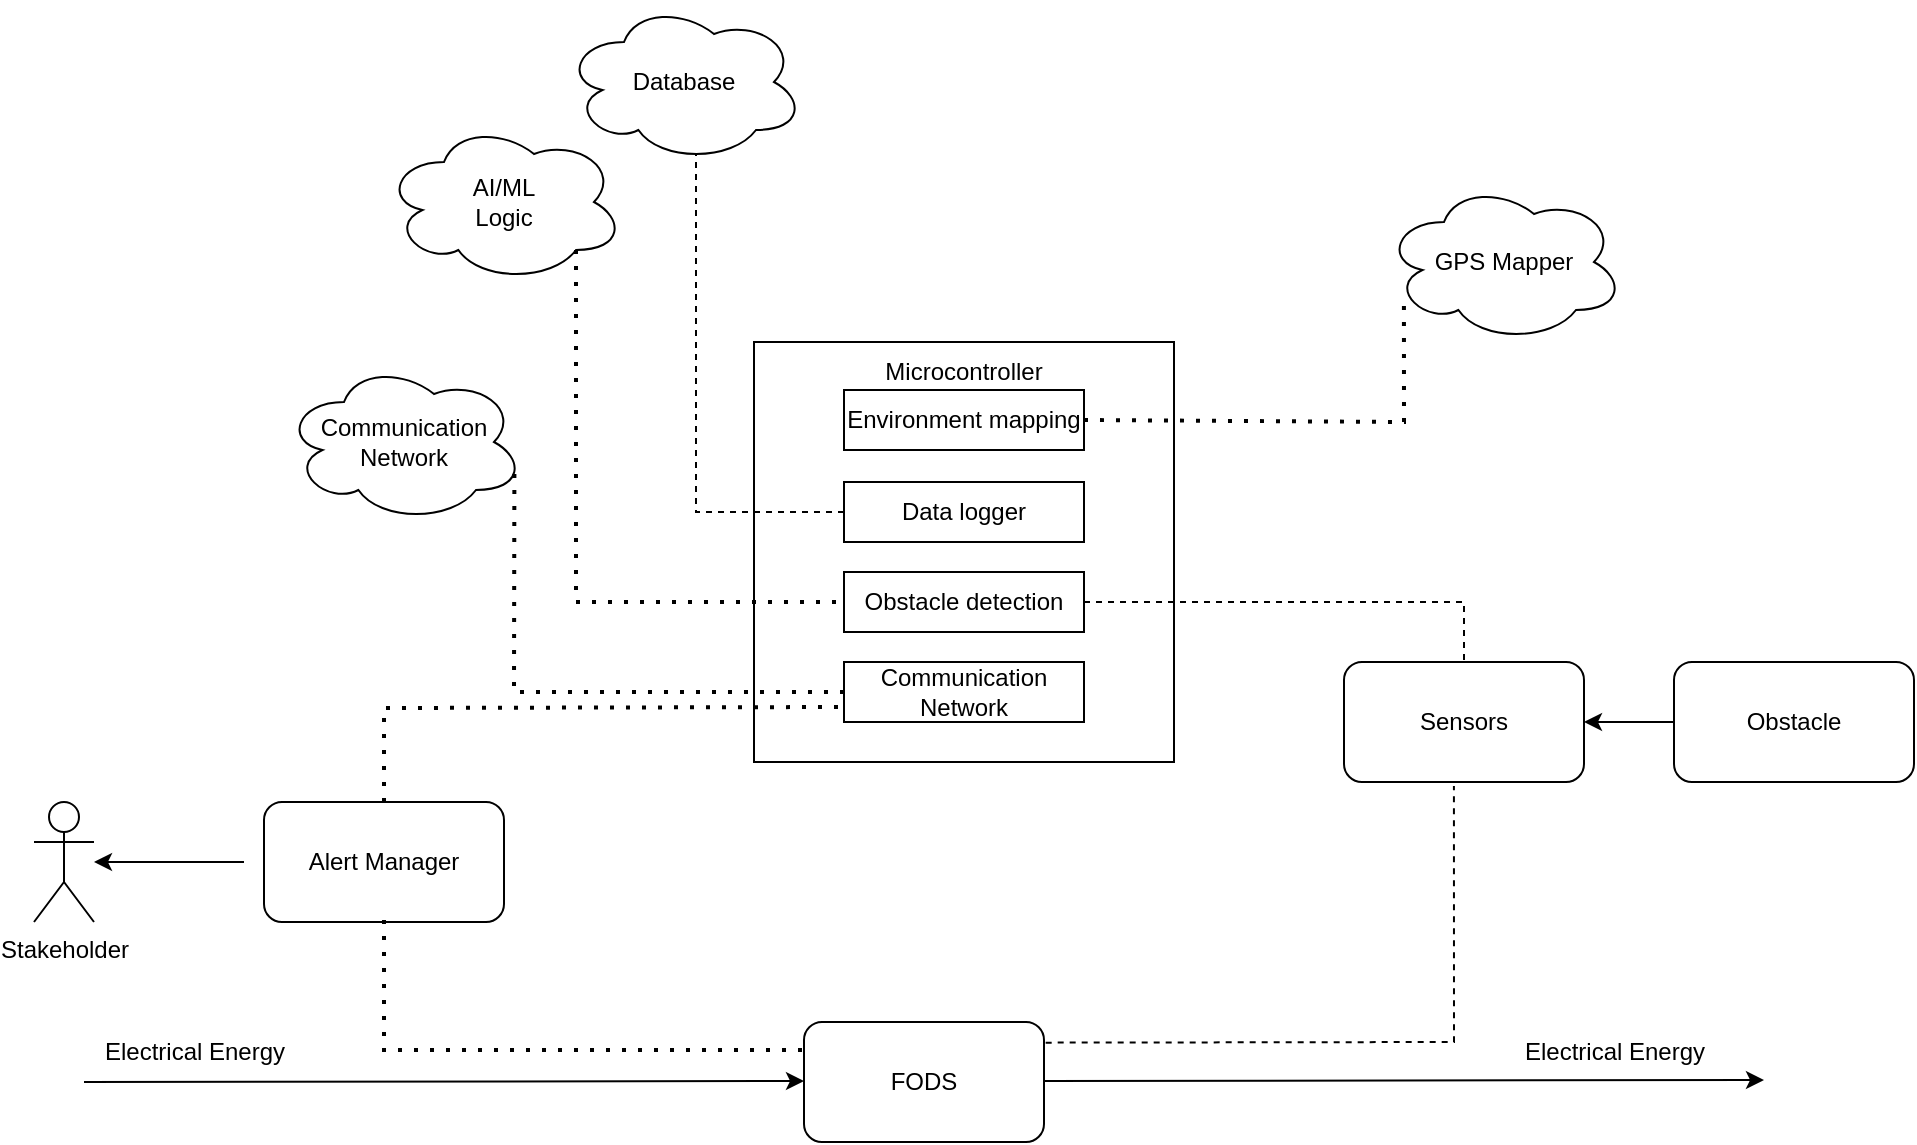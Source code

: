 <mxfile version="24.5.4" type="device">
  <diagram name="Page-1" id="86ppqP7SXF_7jWmYhEEW">
    <mxGraphModel dx="1050" dy="491" grid="1" gridSize="10" guides="1" tooltips="1" connect="1" arrows="1" fold="1" page="1" pageScale="1" pageWidth="850" pageHeight="1100" math="0" shadow="0">
      <root>
        <mxCell id="0" />
        <mxCell id="1" parent="0" />
        <mxCell id="6nUPle8mx3s91zc0t7p0-1" value="FODS" style="rounded=1;whiteSpace=wrap;html=1;" parent="1" vertex="1">
          <mxGeometry x="780" y="740" width="120" height="60" as="geometry" />
        </mxCell>
        <mxCell id="6nUPle8mx3s91zc0t7p0-2" value="" style="endArrow=classic;html=1;rounded=0;" parent="1" edge="1">
          <mxGeometry width="50" height="50" relative="1" as="geometry">
            <mxPoint x="420" y="770" as="sourcePoint" />
            <mxPoint x="780" y="769.5" as="targetPoint" />
          </mxGeometry>
        </mxCell>
        <mxCell id="6nUPle8mx3s91zc0t7p0-3" value="Electrical Energy" style="text;html=1;align=center;verticalAlign=middle;resizable=0;points=[];autosize=1;strokeColor=none;fillColor=none;" parent="1" vertex="1">
          <mxGeometry x="420" y="740" width="110" height="30" as="geometry" />
        </mxCell>
        <mxCell id="6nUPle8mx3s91zc0t7p0-4" value="" style="endArrow=classic;html=1;rounded=0;" parent="1" edge="1">
          <mxGeometry width="50" height="50" relative="1" as="geometry">
            <mxPoint x="900" y="769.5" as="sourcePoint" />
            <mxPoint x="1260" y="769" as="targetPoint" />
          </mxGeometry>
        </mxCell>
        <mxCell id="6nUPle8mx3s91zc0t7p0-5" value="Electrical Energy" style="text;html=1;align=center;verticalAlign=middle;resizable=0;points=[];autosize=1;strokeColor=none;fillColor=none;" parent="1" vertex="1">
          <mxGeometry x="1130" y="740" width="110" height="30" as="geometry" />
        </mxCell>
        <mxCell id="6nUPle8mx3s91zc0t7p0-6" value="Sensors" style="rounded=1;whiteSpace=wrap;html=1;" parent="1" vertex="1">
          <mxGeometry x="1050" y="560" width="120" height="60" as="geometry" />
        </mxCell>
        <mxCell id="6nUPle8mx3s91zc0t7p0-9" value="Obstacle" style="rounded=1;whiteSpace=wrap;html=1;" parent="1" vertex="1">
          <mxGeometry x="1215" y="560" width="120" height="60" as="geometry" />
        </mxCell>
        <mxCell id="6nUPle8mx3s91zc0t7p0-10" value="" style="whiteSpace=wrap;html=1;aspect=fixed;" parent="1" vertex="1">
          <mxGeometry x="755" y="400" width="210" height="210" as="geometry" />
        </mxCell>
        <mxCell id="6nUPle8mx3s91zc0t7p0-11" value="Environment mapping" style="rounded=0;whiteSpace=wrap;html=1;" parent="1" vertex="1">
          <mxGeometry x="800" y="424" width="120" height="30" as="geometry" />
        </mxCell>
        <mxCell id="6nUPle8mx3s91zc0t7p0-12" value="Data logger" style="rounded=0;whiteSpace=wrap;html=1;" parent="1" vertex="1">
          <mxGeometry x="800" y="470" width="120" height="30" as="geometry" />
        </mxCell>
        <mxCell id="6nUPle8mx3s91zc0t7p0-13" value="Obstacle detection" style="rounded=0;whiteSpace=wrap;html=1;" parent="1" vertex="1">
          <mxGeometry x="800" y="515" width="120" height="30" as="geometry" />
        </mxCell>
        <mxCell id="6nUPle8mx3s91zc0t7p0-14" value="Communication Network" style="rounded=0;whiteSpace=wrap;html=1;" parent="1" vertex="1">
          <mxGeometry x="800" y="560" width="120" height="30" as="geometry" />
        </mxCell>
        <mxCell id="6nUPle8mx3s91zc0t7p0-15" value="GPS Mapper" style="ellipse;shape=cloud;whiteSpace=wrap;html=1;" parent="1" vertex="1">
          <mxGeometry x="1070" y="320" width="120" height="80" as="geometry" />
        </mxCell>
        <mxCell id="6nUPle8mx3s91zc0t7p0-17" value="&lt;div&gt;AI/ML&lt;/div&gt;&lt;div&gt;Logic&lt;br&gt;&lt;/div&gt;" style="ellipse;shape=cloud;whiteSpace=wrap;html=1;" parent="1" vertex="1">
          <mxGeometry x="570" y="290" width="120" height="80" as="geometry" />
        </mxCell>
        <mxCell id="6nUPle8mx3s91zc0t7p0-18" value="&lt;div&gt;Communication &lt;br&gt;&lt;/div&gt;&lt;div&gt;Network&lt;br&gt;&lt;/div&gt;" style="ellipse;shape=cloud;whiteSpace=wrap;html=1;" parent="1" vertex="1">
          <mxGeometry x="520" y="410" width="120" height="80" as="geometry" />
        </mxCell>
        <mxCell id="6nUPle8mx3s91zc0t7p0-19" value="Microcontroller" style="text;html=1;align=center;verticalAlign=middle;whiteSpace=wrap;rounded=0;" parent="1" vertex="1">
          <mxGeometry x="830" y="400" width="60" height="30" as="geometry" />
        </mxCell>
        <mxCell id="6nUPle8mx3s91zc0t7p0-20" value="Alert Manager" style="rounded=1;whiteSpace=wrap;html=1;" parent="1" vertex="1">
          <mxGeometry x="510" y="630" width="120" height="60" as="geometry" />
        </mxCell>
        <mxCell id="6nUPle8mx3s91zc0t7p0-21" value="" style="endArrow=none;dashed=1;html=1;rounded=0;entryX=0.458;entryY=1.033;entryDx=0;entryDy=0;entryPerimeter=0;exitX=1.007;exitY=0.172;exitDx=0;exitDy=0;exitPerimeter=0;" parent="1" source="6nUPle8mx3s91zc0t7p0-1" target="6nUPle8mx3s91zc0t7p0-6" edge="1">
          <mxGeometry width="50" height="50" relative="1" as="geometry">
            <mxPoint x="920" y="750" as="sourcePoint" />
            <mxPoint x="970" y="700" as="targetPoint" />
            <Array as="points">
              <mxPoint x="1105" y="750" />
            </Array>
          </mxGeometry>
        </mxCell>
        <mxCell id="g0KVfHxhDFFT0jHYSyau-1" value="" style="endArrow=none;dashed=1;html=1;dashPattern=1 3;strokeWidth=2;rounded=0;exitX=0.96;exitY=0.7;exitDx=0;exitDy=0;exitPerimeter=0;" edge="1" parent="1" source="6nUPle8mx3s91zc0t7p0-18">
          <mxGeometry width="50" height="50" relative="1" as="geometry">
            <mxPoint x="638.2" y="476" as="sourcePoint" />
            <mxPoint x="803" y="575" as="targetPoint" />
            <Array as="points">
              <mxPoint x="635" y="575" />
            </Array>
          </mxGeometry>
        </mxCell>
        <mxCell id="g0KVfHxhDFFT0jHYSyau-2" value="" style="endArrow=none;dashed=1;html=1;dashPattern=1 3;strokeWidth=2;rounded=0;entryX=0.083;entryY=0.75;entryDx=0;entryDy=0;entryPerimeter=0;exitX=1;exitY=0.5;exitDx=0;exitDy=0;" edge="1" parent="1" source="6nUPle8mx3s91zc0t7p0-11" target="6nUPle8mx3s91zc0t7p0-15">
          <mxGeometry width="50" height="50" relative="1" as="geometry">
            <mxPoint x="910" y="570" as="sourcePoint" />
            <mxPoint x="960" y="520" as="targetPoint" />
            <Array as="points">
              <mxPoint x="1080" y="440" />
            </Array>
          </mxGeometry>
        </mxCell>
        <mxCell id="g0KVfHxhDFFT0jHYSyau-3" value="" style="endArrow=none;dashed=1;html=1;dashPattern=1 3;strokeWidth=2;rounded=0;entryX=0;entryY=0.5;entryDx=0;entryDy=0;exitX=0.8;exitY=0.8;exitDx=0;exitDy=0;exitPerimeter=0;" edge="1" parent="1" source="6nUPle8mx3s91zc0t7p0-17" target="6nUPle8mx3s91zc0t7p0-13">
          <mxGeometry width="50" height="50" relative="1" as="geometry">
            <mxPoint x="640" y="370" as="sourcePoint" />
            <mxPoint x="690" y="320" as="targetPoint" />
            <Array as="points">
              <mxPoint x="666" y="530" />
            </Array>
          </mxGeometry>
        </mxCell>
        <mxCell id="g0KVfHxhDFFT0jHYSyau-4" value="" style="endArrow=none;dashed=1;html=1;dashPattern=1 3;strokeWidth=2;rounded=0;entryX=0;entryY=0.75;entryDx=0;entryDy=0;exitX=0.5;exitY=0;exitDx=0;exitDy=0;" edge="1" parent="1" source="6nUPle8mx3s91zc0t7p0-20" target="6nUPle8mx3s91zc0t7p0-14">
          <mxGeometry width="50" height="50" relative="1" as="geometry">
            <mxPoint x="670" y="645" as="sourcePoint" />
            <mxPoint x="720" y="595" as="targetPoint" />
            <Array as="points">
              <mxPoint x="570" y="583" />
            </Array>
          </mxGeometry>
        </mxCell>
        <mxCell id="g0KVfHxhDFFT0jHYSyau-5" value="" style="endArrow=none;dashed=1;html=1;dashPattern=1 3;strokeWidth=2;rounded=0;entryX=0;entryY=0.25;entryDx=0;entryDy=0;exitX=0.5;exitY=1;exitDx=0;exitDy=0;" edge="1" parent="1">
          <mxGeometry width="50" height="50" relative="1" as="geometry">
            <mxPoint x="570" y="689" as="sourcePoint" />
            <mxPoint x="780" y="754" as="targetPoint" />
            <Array as="points">
              <mxPoint x="570" y="754" />
            </Array>
          </mxGeometry>
        </mxCell>
        <mxCell id="g0KVfHxhDFFT0jHYSyau-6" value="Database" style="ellipse;shape=cloud;whiteSpace=wrap;html=1;" vertex="1" parent="1">
          <mxGeometry x="660" y="230" width="120" height="80" as="geometry" />
        </mxCell>
        <mxCell id="g0KVfHxhDFFT0jHYSyau-7" value="" style="endArrow=none;dashed=1;html=1;rounded=0;entryX=0.55;entryY=0.95;entryDx=0;entryDy=0;entryPerimeter=0;exitX=0;exitY=0.5;exitDx=0;exitDy=0;" edge="1" parent="1" source="6nUPle8mx3s91zc0t7p0-12" target="g0KVfHxhDFFT0jHYSyau-6">
          <mxGeometry width="50" height="50" relative="1" as="geometry">
            <mxPoint x="690" y="380" as="sourcePoint" />
            <mxPoint x="740" y="330" as="targetPoint" />
            <Array as="points">
              <mxPoint x="726" y="485" />
            </Array>
          </mxGeometry>
        </mxCell>
        <mxCell id="g0KVfHxhDFFT0jHYSyau-8" value="" style="endArrow=none;dashed=1;html=1;rounded=0;entryX=0.5;entryY=0;entryDx=0;entryDy=0;exitX=1;exitY=0.5;exitDx=0;exitDy=0;" edge="1" parent="1" source="6nUPle8mx3s91zc0t7p0-13" target="6nUPle8mx3s91zc0t7p0-6">
          <mxGeometry width="50" height="50" relative="1" as="geometry">
            <mxPoint x="1000" y="530" as="sourcePoint" />
            <mxPoint x="1050" y="480" as="targetPoint" />
            <Array as="points">
              <mxPoint x="1110" y="530" />
            </Array>
          </mxGeometry>
        </mxCell>
        <mxCell id="g0KVfHxhDFFT0jHYSyau-9" value="" style="endArrow=classic;html=1;rounded=0;entryX=1;entryY=0.5;entryDx=0;entryDy=0;" edge="1" parent="1" source="6nUPle8mx3s91zc0t7p0-9" target="6nUPle8mx3s91zc0t7p0-6">
          <mxGeometry width="50" height="50" relative="1" as="geometry">
            <mxPoint x="1310" y="520" as="sourcePoint" />
            <mxPoint x="1360" y="470" as="targetPoint" />
          </mxGeometry>
        </mxCell>
        <mxCell id="g0KVfHxhDFFT0jHYSyau-10" value="Stakeholder" style="shape=umlActor;verticalLabelPosition=bottom;verticalAlign=top;html=1;outlineConnect=0;" vertex="1" parent="1">
          <mxGeometry x="395" y="630" width="30" height="60" as="geometry" />
        </mxCell>
        <mxCell id="g0KVfHxhDFFT0jHYSyau-12" value="" style="endArrow=classic;html=1;rounded=0;" edge="1" parent="1" target="g0KVfHxhDFFT0jHYSyau-10">
          <mxGeometry width="50" height="50" relative="1" as="geometry">
            <mxPoint x="500" y="660" as="sourcePoint" />
            <mxPoint x="530" y="560" as="targetPoint" />
            <Array as="points" />
          </mxGeometry>
        </mxCell>
      </root>
    </mxGraphModel>
  </diagram>
</mxfile>
